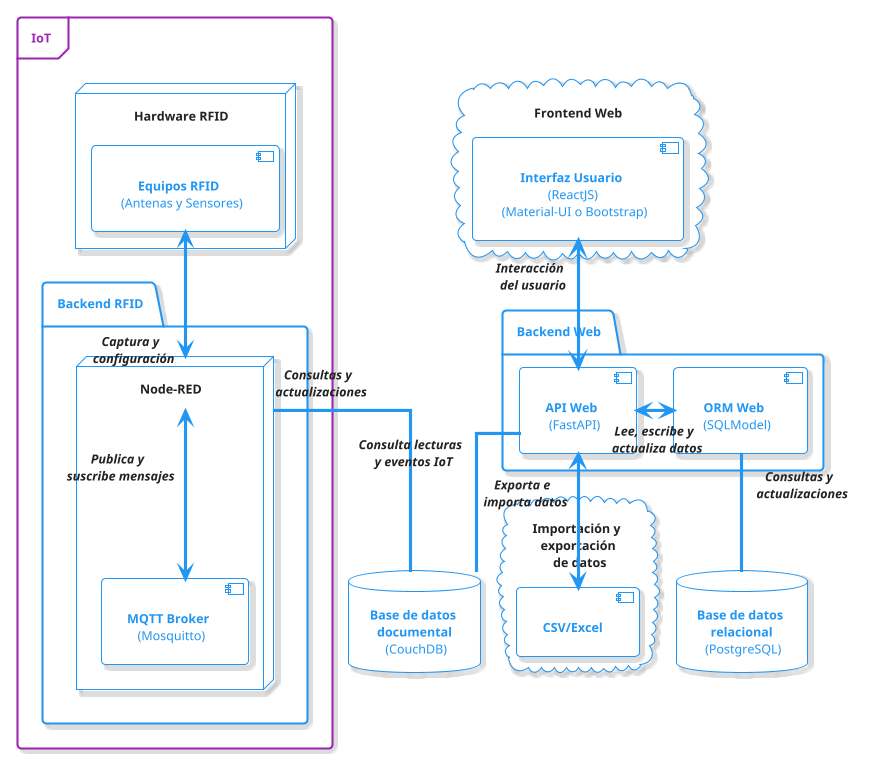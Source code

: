 @startuml Diagrama_Componentes
!theme materia-outline

skinparam defaultTextAlignment center
skinparam linetype ortho

' Base de Datos Relacional
database "<b>Base de datos \n <b>relacional \n (PostgreSQL)" as dbRel

' Base de Datos Documental
database "<b>Base de datos \n <b>documental \n (CouchDB)" as dbDoc

frame "IoT" {
    ' Backend RFID
    package "Backend RFID" {
        node "Node-RED" {
            [<b>MQTT Broker \n (Mosquitto)] as mqtt
        }
        [Node-RED] <--> mqtt : <b><i>Publica y \n <b><i>suscribe mensajes
        [Node-RED] -- dbDoc : <b><i>Consultas y \n <b><i>actualizaciones
    }
    ' Hardware RFID
    node "Hardware RFID" {
        [<b>Equipos RFID \n (Antenas y Sensores)] as equiposRFID
        equiposRFID <--> [Node-RED] : <b><i>Captura y \n <b><i>configuración
    }
}

' Backend de la Plataforma Web
package "Backend Web" {
    [<b>API Web \n (FastAPI)] as apiWeb
    component "<b>ORM Web \n (SQLModel)" as orm
    apiWeb <-right-> orm : <b><i>Lee, escribe y \n <b><i>actualiza datos
    orm -- dbRel : <b><i>Consultas y \n <b><i>actualizaciones
    apiWeb -- dbDoc : <b><i>Consulta lecturas \n <b><i>y eventos IoT
}

' Frontend Web
cloud "Frontend Web" {
    [<b>Interfaz Usuario \n (ReactJS) \n (Material-UI o Bootstrap)] as interfaz
    interfaz <--> apiWeb : <b><i>Interacción \n <b><i>del usuario
}

' Exportacion y Logs
cloud "Importación y \n exportación \n de datos" {
    [<b>CSV/Excel] as datos
    apiWeb <-down-> datos : <b><i>Exporta e \n <b><i>importa datos
}
@enduml
